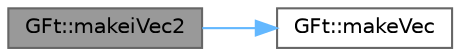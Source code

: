 digraph "GFt::makeiVec2"
{
 // LATEX_PDF_SIZE
  bgcolor="transparent";
  edge [fontname=Helvetica,fontsize=10,labelfontname=Helvetica,labelfontsize=10];
  node [fontname=Helvetica,fontsize=10,shape=box,height=0.2,width=0.4];
  rankdir="LR";
  Node1 [id="Node000001",label="GFt::makeiVec2",height=0.2,width=0.4,color="gray40", fillcolor="grey60", style="filled", fontcolor="black",tooltip="构造整数二维向量"];
  Node1 -> Node2 [id="edge1_Node000001_Node000002",color="steelblue1",style="solid",tooltip=" "];
  Node2 [id="Node000002",label="GFt::makeVec",height=0.2,width=0.4,color="grey40", fillcolor="white", style="filled",URL="$group___xE5_xA4_x8D_xE5_x90_x88_xE6_x95_xB0_xE6_x8D_xAE_xE7_xB1_xBB_xE5_x9E_x8B.html#ga0dd6167c10769e808f8b5625d75b3bc8",tooltip="构造向量"];
}
